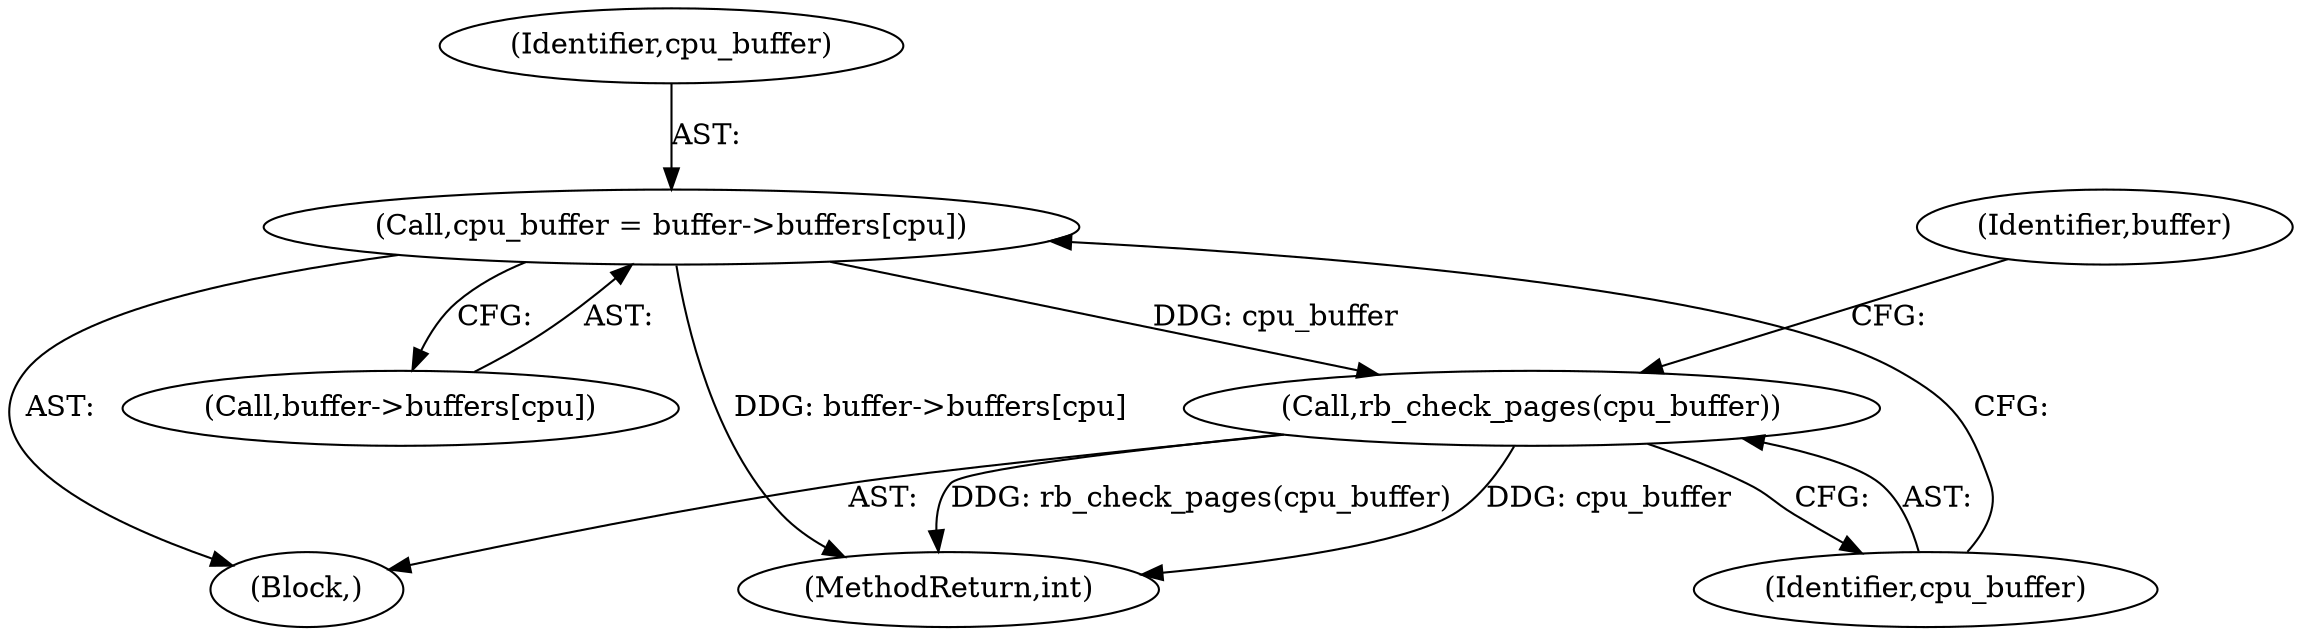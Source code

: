 digraph "0_linux_59643d1535eb220668692a5359de22545af579f6@array" {
"1000391" [label="(Call,cpu_buffer = buffer->buffers[cpu])"];
"1000398" [label="(Call,rb_check_pages(cpu_buffer))"];
"1000399" [label="(Identifier,cpu_buffer)"];
"1000403" [label="(Identifier,buffer)"];
"1000398" [label="(Call,rb_check_pages(cpu_buffer))"];
"1000390" [label="(Block,)"];
"1000393" [label="(Call,buffer->buffers[cpu])"];
"1000392" [label="(Identifier,cpu_buffer)"];
"1000391" [label="(Call,cpu_buffer = buffer->buffers[cpu])"];
"1000450" [label="(MethodReturn,int)"];
"1000391" -> "1000390"  [label="AST: "];
"1000391" -> "1000393"  [label="CFG: "];
"1000392" -> "1000391"  [label="AST: "];
"1000393" -> "1000391"  [label="AST: "];
"1000399" -> "1000391"  [label="CFG: "];
"1000391" -> "1000450"  [label="DDG: buffer->buffers[cpu]"];
"1000391" -> "1000398"  [label="DDG: cpu_buffer"];
"1000398" -> "1000390"  [label="AST: "];
"1000398" -> "1000399"  [label="CFG: "];
"1000399" -> "1000398"  [label="AST: "];
"1000403" -> "1000398"  [label="CFG: "];
"1000398" -> "1000450"  [label="DDG: rb_check_pages(cpu_buffer)"];
"1000398" -> "1000450"  [label="DDG: cpu_buffer"];
}
